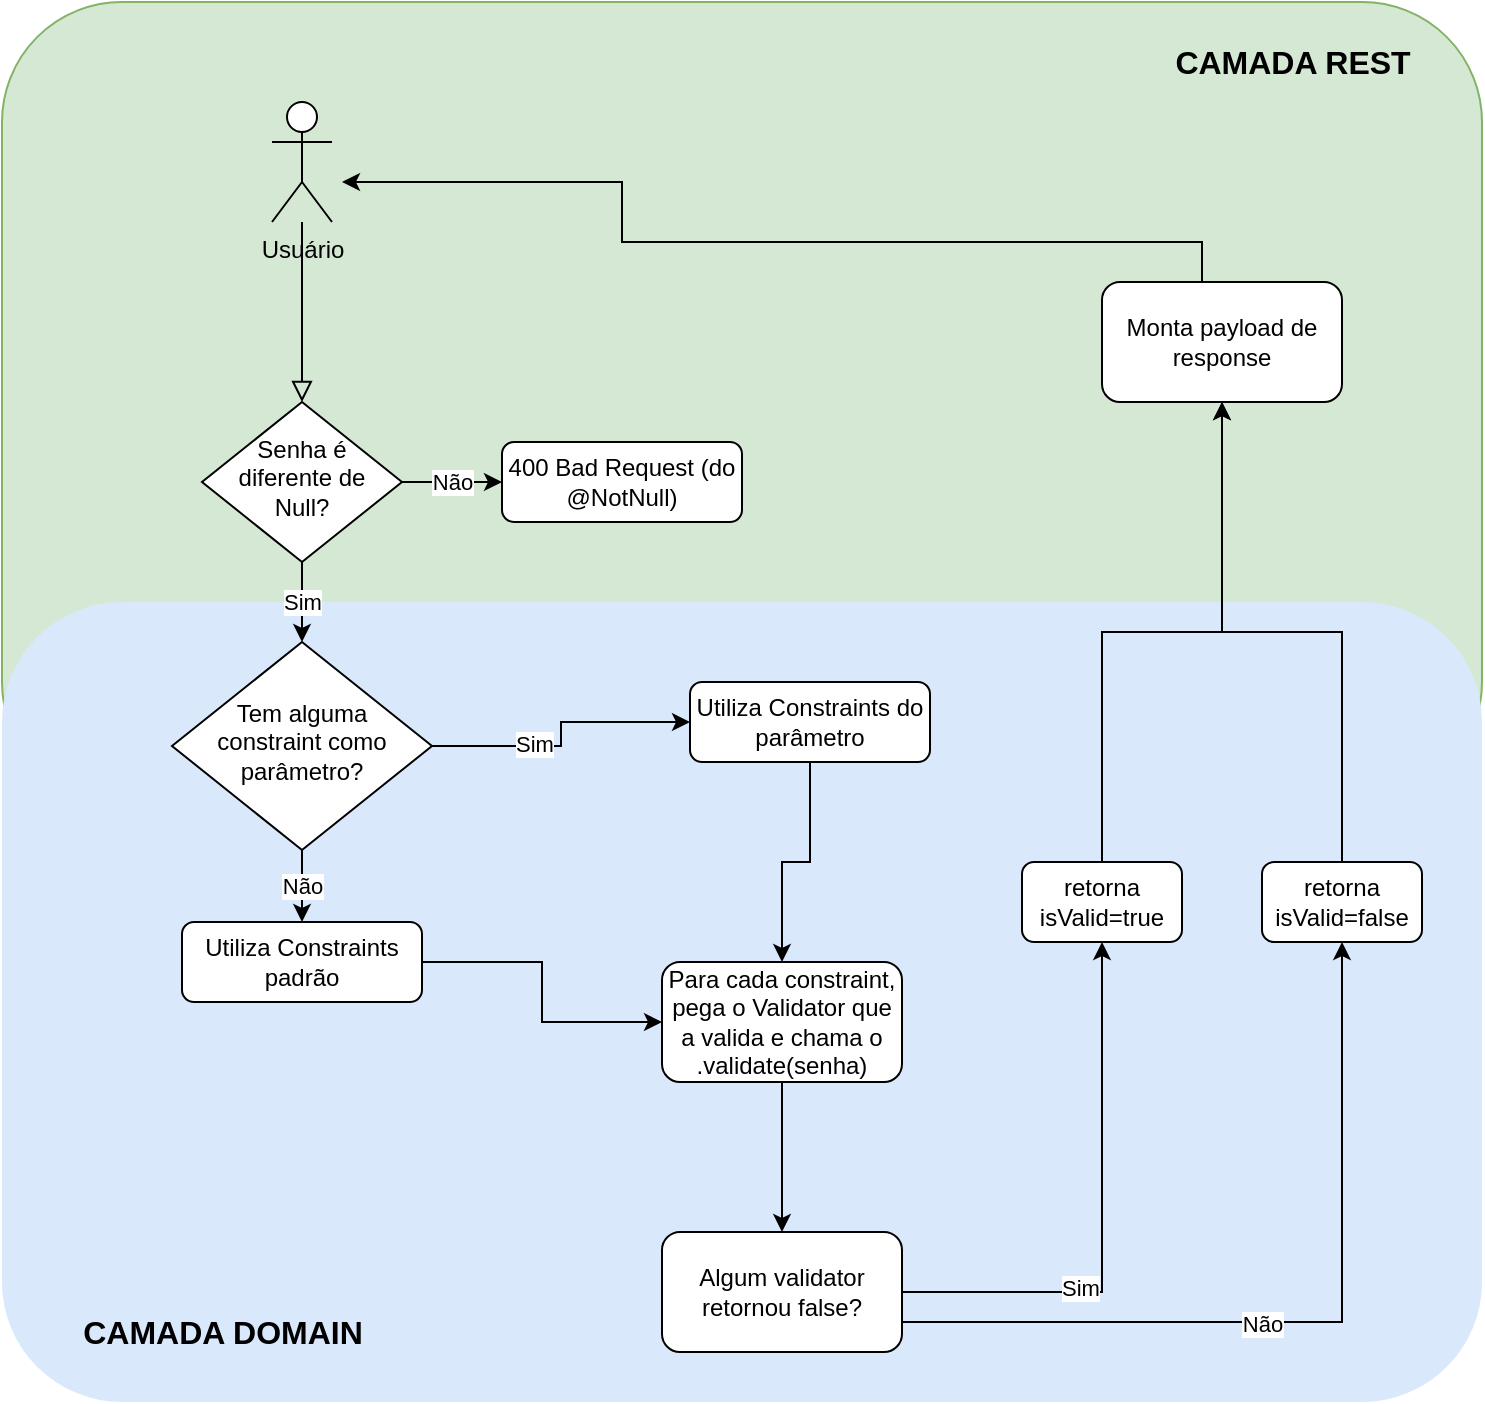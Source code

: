 <mxfile version="13.6.2" type="device"><diagram id="C5RBs43oDa-KdzZeNtuy" name="Page-1"><mxGraphModel dx="1355" dy="1894" grid="1" gridSize="10" guides="1" tooltips="1" connect="1" arrows="1" fold="1" page="1" pageScale="1" pageWidth="827" pageHeight="1169" math="0" shadow="0"><root><mxCell id="WIyWlLk6GJQsqaUBKTNV-0"/><mxCell id="WIyWlLk6GJQsqaUBKTNV-1" parent="WIyWlLk6GJQsqaUBKTNV-0"/><mxCell id="GKnRUvbDdO21qc7j-duw-34" value="" style="rounded=1;whiteSpace=wrap;html=1;fillColor=#d5e8d4;strokeColor=#82b366;" vertex="1" parent="WIyWlLk6GJQsqaUBKTNV-1"><mxGeometry x="70" y="-30" width="740" height="400" as="geometry"/></mxCell><mxCell id="GKnRUvbDdO21qc7j-duw-25" value="" style="rounded=1;whiteSpace=wrap;html=1;fillColor=#dae8fc;strokeColor=none;" vertex="1" parent="WIyWlLk6GJQsqaUBKTNV-1"><mxGeometry x="70" y="270" width="740" height="400" as="geometry"/></mxCell><mxCell id="WIyWlLk6GJQsqaUBKTNV-2" value="" style="rounded=0;html=1;jettySize=auto;orthogonalLoop=1;fontSize=11;endArrow=block;endFill=0;endSize=8;strokeWidth=1;shadow=0;labelBackgroundColor=none;edgeStyle=orthogonalEdgeStyle;" parent="WIyWlLk6GJQsqaUBKTNV-1" source="GKnRUvbDdO21qc7j-duw-0" target="WIyWlLk6GJQsqaUBKTNV-6" edge="1"><mxGeometry relative="1" as="geometry"><mxPoint x="220" y="120" as="sourcePoint"/></mxGeometry></mxCell><mxCell id="GKnRUvbDdO21qc7j-duw-28" value="Sim" style="edgeStyle=orthogonalEdgeStyle;rounded=0;orthogonalLoop=1;jettySize=auto;html=1;exitX=0.5;exitY=1;exitDx=0;exitDy=0;entryX=0.5;entryY=0;entryDx=0;entryDy=0;" edge="1" parent="WIyWlLk6GJQsqaUBKTNV-1" source="WIyWlLk6GJQsqaUBKTNV-6" target="WIyWlLk6GJQsqaUBKTNV-10"><mxGeometry relative="1" as="geometry"/></mxCell><mxCell id="GKnRUvbDdO21qc7j-duw-29" value="Não" style="edgeStyle=orthogonalEdgeStyle;rounded=0;orthogonalLoop=1;jettySize=auto;html=1;exitX=1;exitY=0.5;exitDx=0;exitDy=0;entryX=0;entryY=0.5;entryDx=0;entryDy=0;" edge="1" parent="WIyWlLk6GJQsqaUBKTNV-1" source="WIyWlLk6GJQsqaUBKTNV-6" target="WIyWlLk6GJQsqaUBKTNV-7"><mxGeometry relative="1" as="geometry"/></mxCell><mxCell id="WIyWlLk6GJQsqaUBKTNV-6" value="Senha é diferente de Null?" style="rhombus;whiteSpace=wrap;html=1;shadow=0;fontFamily=Helvetica;fontSize=12;align=center;strokeWidth=1;spacing=6;spacingTop=-4;" parent="WIyWlLk6GJQsqaUBKTNV-1" vertex="1"><mxGeometry x="170" y="170" width="100" height="80" as="geometry"/></mxCell><mxCell id="WIyWlLk6GJQsqaUBKTNV-7" value="400 Bad Request (do @NotNull)" style="rounded=1;whiteSpace=wrap;html=1;fontSize=12;glass=0;strokeWidth=1;shadow=0;" parent="WIyWlLk6GJQsqaUBKTNV-1" vertex="1"><mxGeometry x="320" y="190" width="120" height="40" as="geometry"/></mxCell><mxCell id="GKnRUvbDdO21qc7j-duw-31" style="edgeStyle=orthogonalEdgeStyle;rounded=0;orthogonalLoop=1;jettySize=auto;html=1;exitX=1;exitY=0.5;exitDx=0;exitDy=0;entryX=0;entryY=0.5;entryDx=0;entryDy=0;" edge="1" parent="WIyWlLk6GJQsqaUBKTNV-1" source="WIyWlLk6GJQsqaUBKTNV-10" target="WIyWlLk6GJQsqaUBKTNV-12"><mxGeometry relative="1" as="geometry"/></mxCell><mxCell id="GKnRUvbDdO21qc7j-duw-32" value="Sim" style="edgeLabel;html=1;align=center;verticalAlign=middle;resizable=0;points=[];" vertex="1" connectable="0" parent="GKnRUvbDdO21qc7j-duw-31"><mxGeometry x="-0.277" y="1" relative="1" as="geometry"><mxPoint as="offset"/></mxGeometry></mxCell><mxCell id="GKnRUvbDdO21qc7j-duw-33" value="Não" style="edgeStyle=orthogonalEdgeStyle;rounded=0;orthogonalLoop=1;jettySize=auto;html=1;exitX=0.5;exitY=1;exitDx=0;exitDy=0;entryX=0.5;entryY=0;entryDx=0;entryDy=0;" edge="1" parent="WIyWlLk6GJQsqaUBKTNV-1" source="WIyWlLk6GJQsqaUBKTNV-10" target="WIyWlLk6GJQsqaUBKTNV-11"><mxGeometry relative="1" as="geometry"/></mxCell><mxCell id="WIyWlLk6GJQsqaUBKTNV-10" value="Tem alguma constraint como parâmetro?" style="rhombus;whiteSpace=wrap;html=1;shadow=0;fontFamily=Helvetica;fontSize=12;align=center;strokeWidth=1;spacing=6;spacingTop=-4;" parent="WIyWlLk6GJQsqaUBKTNV-1" vertex="1"><mxGeometry x="155" y="290" width="130" height="104" as="geometry"/></mxCell><mxCell id="GKnRUvbDdO21qc7j-duw-7" style="edgeStyle=orthogonalEdgeStyle;rounded=0;orthogonalLoop=1;jettySize=auto;html=1;exitX=1;exitY=0.5;exitDx=0;exitDy=0;entryX=0;entryY=0.5;entryDx=0;entryDy=0;" edge="1" parent="WIyWlLk6GJQsqaUBKTNV-1" source="WIyWlLk6GJQsqaUBKTNV-11" target="GKnRUvbDdO21qc7j-duw-5"><mxGeometry relative="1" as="geometry"/></mxCell><mxCell id="WIyWlLk6GJQsqaUBKTNV-11" value="Utiliza Constraints padrão" style="rounded=1;whiteSpace=wrap;html=1;fontSize=12;glass=0;strokeWidth=1;shadow=0;" parent="WIyWlLk6GJQsqaUBKTNV-1" vertex="1"><mxGeometry x="160" y="430" width="120" height="40" as="geometry"/></mxCell><mxCell id="GKnRUvbDdO21qc7j-duw-6" style="edgeStyle=orthogonalEdgeStyle;rounded=0;orthogonalLoop=1;jettySize=auto;html=1;exitX=0.5;exitY=1;exitDx=0;exitDy=0;entryX=0.5;entryY=0;entryDx=0;entryDy=0;" edge="1" parent="WIyWlLk6GJQsqaUBKTNV-1" source="WIyWlLk6GJQsqaUBKTNV-12" target="GKnRUvbDdO21qc7j-duw-5"><mxGeometry relative="1" as="geometry"/></mxCell><mxCell id="WIyWlLk6GJQsqaUBKTNV-12" value="Utiliza Constraints do parâmetro" style="rounded=1;whiteSpace=wrap;html=1;fontSize=12;glass=0;strokeWidth=1;shadow=0;" parent="WIyWlLk6GJQsqaUBKTNV-1" vertex="1"><mxGeometry x="414" y="310" width="120" height="40" as="geometry"/></mxCell><mxCell id="GKnRUvbDdO21qc7j-duw-0" value="Usuário&lt;br&gt;" style="shape=umlActor;verticalLabelPosition=bottom;verticalAlign=top;html=1;outlineConnect=0;" vertex="1" parent="WIyWlLk6GJQsqaUBKTNV-1"><mxGeometry x="205" y="20" width="30" height="60" as="geometry"/></mxCell><mxCell id="GKnRUvbDdO21qc7j-duw-13" style="edgeStyle=orthogonalEdgeStyle;rounded=0;orthogonalLoop=1;jettySize=auto;html=1;exitX=0.5;exitY=1;exitDx=0;exitDy=0;entryX=0.5;entryY=0;entryDx=0;entryDy=0;" edge="1" parent="WIyWlLk6GJQsqaUBKTNV-1" source="GKnRUvbDdO21qc7j-duw-5" target="GKnRUvbDdO21qc7j-duw-12"><mxGeometry relative="1" as="geometry"/></mxCell><mxCell id="GKnRUvbDdO21qc7j-duw-5" value="Para cada constraint, pega o Validator que a valida e chama o .validate(senha)" style="rounded=1;whiteSpace=wrap;html=1;" vertex="1" parent="WIyWlLk6GJQsqaUBKTNV-1"><mxGeometry x="400" y="450" width="120" height="60" as="geometry"/></mxCell><mxCell id="GKnRUvbDdO21qc7j-duw-14" style="edgeStyle=orthogonalEdgeStyle;rounded=0;orthogonalLoop=1;jettySize=auto;html=1;exitX=1;exitY=0.5;exitDx=0;exitDy=0;entryX=0.5;entryY=1;entryDx=0;entryDy=0;" edge="1" parent="WIyWlLk6GJQsqaUBKTNV-1" source="GKnRUvbDdO21qc7j-duw-12" target="GKnRUvbDdO21qc7j-duw-19"><mxGeometry relative="1" as="geometry"><mxPoint x="630" y="460" as="targetPoint"/></mxGeometry></mxCell><mxCell id="GKnRUvbDdO21qc7j-duw-15" value="Sim" style="edgeLabel;html=1;align=center;verticalAlign=middle;resizable=0;points=[];" vertex="1" connectable="0" parent="GKnRUvbDdO21qc7j-duw-14"><mxGeometry x="-0.351" y="2" relative="1" as="geometry"><mxPoint as="offset"/></mxGeometry></mxCell><mxCell id="GKnRUvbDdO21qc7j-duw-16" style="edgeStyle=orthogonalEdgeStyle;rounded=0;orthogonalLoop=1;jettySize=auto;html=1;exitX=1;exitY=0.75;exitDx=0;exitDy=0;entryX=0.5;entryY=1;entryDx=0;entryDy=0;" edge="1" parent="WIyWlLk6GJQsqaUBKTNV-1" source="GKnRUvbDdO21qc7j-duw-12" target="GKnRUvbDdO21qc7j-duw-18"><mxGeometry relative="1" as="geometry"><mxPoint x="710" y="460" as="targetPoint"/></mxGeometry></mxCell><mxCell id="GKnRUvbDdO21qc7j-duw-17" value="Não" style="edgeLabel;html=1;align=center;verticalAlign=middle;resizable=0;points=[];" vertex="1" connectable="0" parent="GKnRUvbDdO21qc7j-duw-16"><mxGeometry x="-0.122" y="-1" relative="1" as="geometry"><mxPoint as="offset"/></mxGeometry></mxCell><mxCell id="GKnRUvbDdO21qc7j-duw-12" value="Algum validator retornou false?" style="rounded=1;whiteSpace=wrap;html=1;" vertex="1" parent="WIyWlLk6GJQsqaUBKTNV-1"><mxGeometry x="400" y="585" width="120" height="60" as="geometry"/></mxCell><mxCell id="GKnRUvbDdO21qc7j-duw-27" style="edgeStyle=orthogonalEdgeStyle;rounded=0;orthogonalLoop=1;jettySize=auto;html=1;entryX=0.5;entryY=1;entryDx=0;entryDy=0;" edge="1" parent="WIyWlLk6GJQsqaUBKTNV-1" source="GKnRUvbDdO21qc7j-duw-18" target="GKnRUvbDdO21qc7j-duw-22"><mxGeometry relative="1" as="geometry"/></mxCell><mxCell id="GKnRUvbDdO21qc7j-duw-18" value="retorna isValid=false" style="rounded=1;whiteSpace=wrap;html=1;fontSize=12;glass=0;strokeWidth=1;shadow=0;" vertex="1" parent="WIyWlLk6GJQsqaUBKTNV-1"><mxGeometry x="700" y="400" width="80" height="40" as="geometry"/></mxCell><mxCell id="GKnRUvbDdO21qc7j-duw-26" style="edgeStyle=orthogonalEdgeStyle;rounded=0;orthogonalLoop=1;jettySize=auto;html=1;exitX=0.5;exitY=0;exitDx=0;exitDy=0;entryX=0.5;entryY=1;entryDx=0;entryDy=0;" edge="1" parent="WIyWlLk6GJQsqaUBKTNV-1" source="GKnRUvbDdO21qc7j-duw-19" target="GKnRUvbDdO21qc7j-duw-22"><mxGeometry relative="1" as="geometry"/></mxCell><mxCell id="GKnRUvbDdO21qc7j-duw-19" value="retorna isValid=true" style="rounded=1;whiteSpace=wrap;html=1;fontSize=12;glass=0;strokeWidth=1;shadow=0;" vertex="1" parent="WIyWlLk6GJQsqaUBKTNV-1"><mxGeometry x="580" y="400" width="80" height="40" as="geometry"/></mxCell><mxCell id="GKnRUvbDdO21qc7j-duw-23" style="edgeStyle=orthogonalEdgeStyle;rounded=0;orthogonalLoop=1;jettySize=auto;html=1;" edge="1" parent="WIyWlLk6GJQsqaUBKTNV-1" source="GKnRUvbDdO21qc7j-duw-22"><mxGeometry relative="1" as="geometry"><mxPoint x="240" y="60" as="targetPoint"/><Array as="points"><mxPoint x="670" y="90"/><mxPoint x="380" y="90"/><mxPoint x="380" y="60"/></Array></mxGeometry></mxCell><mxCell id="GKnRUvbDdO21qc7j-duw-22" value="Monta payload de response" style="rounded=1;whiteSpace=wrap;html=1;" vertex="1" parent="WIyWlLk6GJQsqaUBKTNV-1"><mxGeometry x="620" y="110" width="120" height="60" as="geometry"/></mxCell><mxCell id="GKnRUvbDdO21qc7j-duw-35" value="&lt;b&gt;&lt;font style=&quot;font-size: 16px&quot;&gt;CAMADA REST&lt;/font&gt;&lt;/b&gt;" style="text;html=1;align=center;verticalAlign=middle;resizable=0;points=[];autosize=1;" vertex="1" parent="WIyWlLk6GJQsqaUBKTNV-1"><mxGeometry x="650" y="-10" width="130" height="20" as="geometry"/></mxCell><mxCell id="GKnRUvbDdO21qc7j-duw-36" value="&lt;b&gt;&lt;font style=&quot;font-size: 16px&quot;&gt;CAMADA DOMAIN&lt;/font&gt;&lt;/b&gt;" style="text;html=1;align=center;verticalAlign=middle;resizable=0;points=[];autosize=1;" vertex="1" parent="WIyWlLk6GJQsqaUBKTNV-1"><mxGeometry x="100" y="625" width="160" height="20" as="geometry"/></mxCell></root></mxGraphModel></diagram></mxfile>